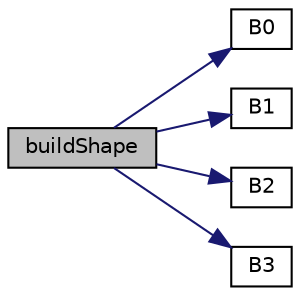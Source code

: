digraph "buildShape"
{
 // LATEX_PDF_SIZE
  edge [fontname="Helvetica",fontsize="10",labelfontname="Helvetica",labelfontsize="10"];
  node [fontname="Helvetica",fontsize="10",shape=record];
  rankdir="LR";
  Node16 [label="buildShape",height=0.2,width=0.4,color="black", fillcolor="grey75", style="filled", fontcolor="black",tooltip=" "];
  Node16 -> Node17 [color="midnightblue",fontsize="10",style="solid",fontname="Helvetica"];
  Node17 [label="B0",height=0.2,width=0.4,color="black", fillcolor="white", style="filled",URL="$classShapeLib_1_1VShape_1_1ShapePencil.html#aa267592908b2a747bd2ab337dc35b1c4",tooltip=" "];
  Node16 -> Node18 [color="midnightblue",fontsize="10",style="solid",fontname="Helvetica"];
  Node18 [label="B1",height=0.2,width=0.4,color="black", fillcolor="white", style="filled",URL="$classShapeLib_1_1VShape_1_1ShapePencil.html#a681452240388b9de90fa61d33fb1955e",tooltip=" "];
  Node16 -> Node19 [color="midnightblue",fontsize="10",style="solid",fontname="Helvetica"];
  Node19 [label="B2",height=0.2,width=0.4,color="black", fillcolor="white", style="filled",URL="$classShapeLib_1_1VShape_1_1ShapePencil.html#a2d2c0e85dffbc5d77bdbf5b4b8653783",tooltip=" "];
  Node16 -> Node20 [color="midnightblue",fontsize="10",style="solid",fontname="Helvetica"];
  Node20 [label="B3",height=0.2,width=0.4,color="black", fillcolor="white", style="filled",URL="$classShapeLib_1_1VShape_1_1ShapePencil.html#a02d415bc5d72b2e952278c2c94ad5b88",tooltip=" "];
}

